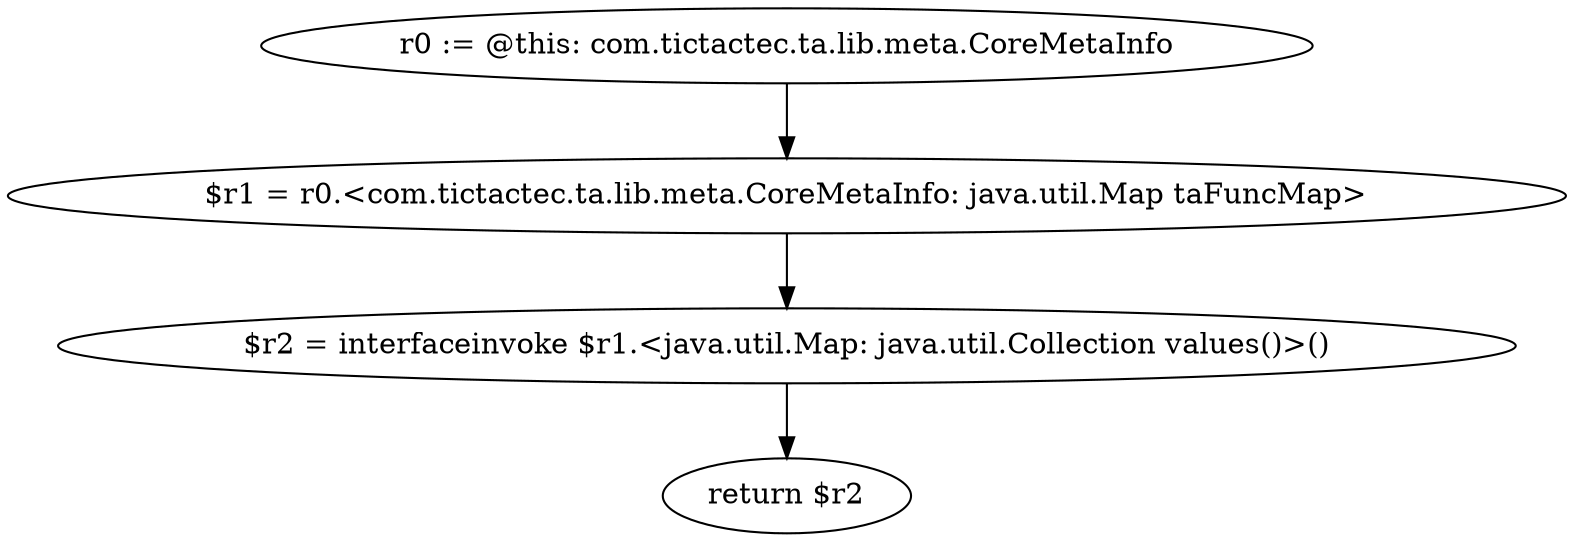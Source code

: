 digraph "unitGraph" {
    "r0 := @this: com.tictactec.ta.lib.meta.CoreMetaInfo"
    "$r1 = r0.<com.tictactec.ta.lib.meta.CoreMetaInfo: java.util.Map taFuncMap>"
    "$r2 = interfaceinvoke $r1.<java.util.Map: java.util.Collection values()>()"
    "return $r2"
    "r0 := @this: com.tictactec.ta.lib.meta.CoreMetaInfo"->"$r1 = r0.<com.tictactec.ta.lib.meta.CoreMetaInfo: java.util.Map taFuncMap>";
    "$r1 = r0.<com.tictactec.ta.lib.meta.CoreMetaInfo: java.util.Map taFuncMap>"->"$r2 = interfaceinvoke $r1.<java.util.Map: java.util.Collection values()>()";
    "$r2 = interfaceinvoke $r1.<java.util.Map: java.util.Collection values()>()"->"return $r2";
}
